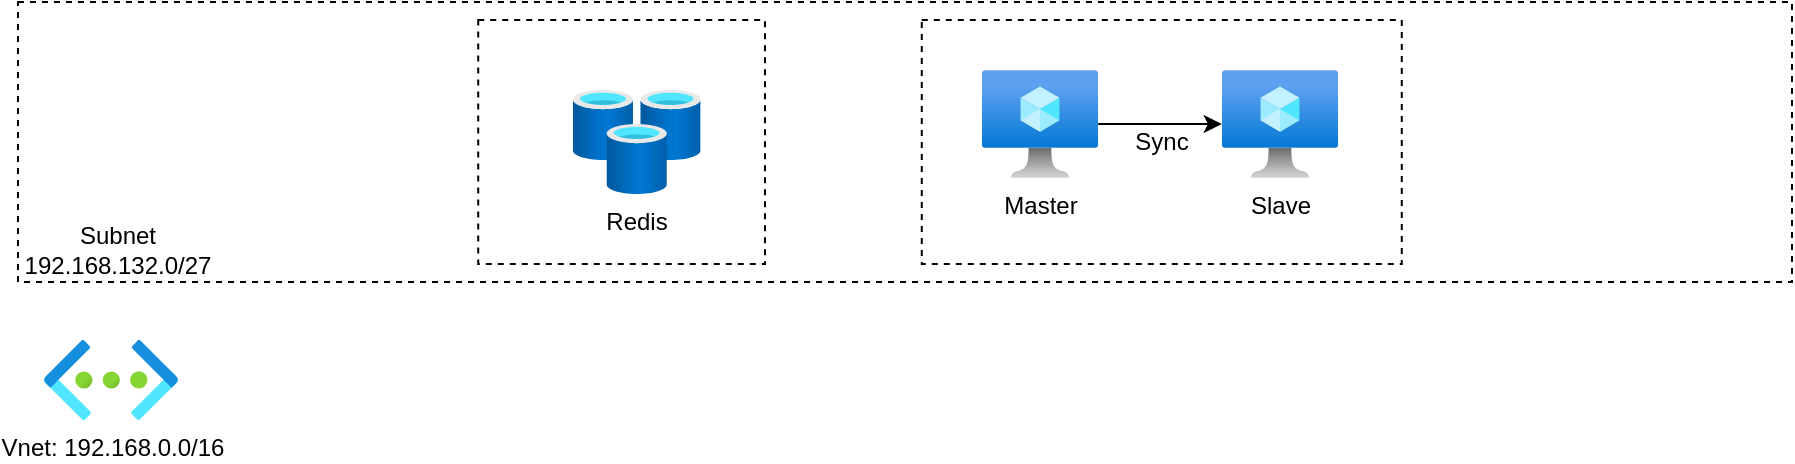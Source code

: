 <mxfile version="20.8.15" type="github">
  <diagram name="第 1 页" id="E0Y89fpYA1pzLDNYQE2T">
    <mxGraphModel dx="1434" dy="802" grid="1" gridSize="10" guides="1" tooltips="1" connect="1" arrows="1" fold="1" page="1" pageScale="1" pageWidth="1654" pageHeight="2336" math="0" shadow="0">
      <root>
        <mxCell id="0" />
        <mxCell id="1" parent="0" />
        <mxCell id="v3RKET7zcKDwwfgUAr_f-1" value="" style="whiteSpace=wrap;html=1;dashed=1;" vertex="1" parent="1">
          <mxGeometry x="270" y="390" width="887" height="140" as="geometry" />
        </mxCell>
        <mxCell id="v3RKET7zcKDwwfgUAr_f-2" value="Sync" style="whiteSpace=wrap;html=1;dashed=1;" vertex="1" parent="1">
          <mxGeometry x="721.89" y="399" width="240" height="122" as="geometry" />
        </mxCell>
        <mxCell id="v3RKET7zcKDwwfgUAr_f-3" value="" style="whiteSpace=wrap;html=1;dashed=1;" vertex="1" parent="1">
          <mxGeometry x="500.11" y="399" width="143.39" height="122" as="geometry" />
        </mxCell>
        <mxCell id="v3RKET7zcKDwwfgUAr_f-4" value="" style="edgeStyle=orthogonalEdgeStyle;rounded=0;orthogonalLoop=1;jettySize=auto;html=1;" edge="1" parent="1" source="v3RKET7zcKDwwfgUAr_f-5" target="v3RKET7zcKDwwfgUAr_f-7">
          <mxGeometry relative="1" as="geometry" />
        </mxCell>
        <mxCell id="v3RKET7zcKDwwfgUAr_f-5" value="Master" style="aspect=fixed;html=1;points=[];align=center;image;fontSize=12;image=img/lib/azure2/compute/Virtual_Machine.svg;" vertex="1" parent="1">
          <mxGeometry x="751.89" y="424" width="58.22" height="54" as="geometry" />
        </mxCell>
        <mxCell id="v3RKET7zcKDwwfgUAr_f-6" value="Redis" style="aspect=fixed;html=1;points=[];align=center;image;fontSize=12;image=img/lib/azure2/databases/Cache_Redis.svg;dashed=1;" vertex="1" parent="1">
          <mxGeometry x="547.36" y="434" width="64" height="52" as="geometry" />
        </mxCell>
        <mxCell id="v3RKET7zcKDwwfgUAr_f-7" value="Slave" style="aspect=fixed;html=1;points=[];align=center;image;fontSize=12;image=img/lib/azure2/compute/Virtual_Machine.svg;" vertex="1" parent="1">
          <mxGeometry x="871.89" y="424" width="58.22" height="54" as="geometry" />
        </mxCell>
        <mxCell id="v3RKET7zcKDwwfgUAr_f-8" value="Subnet 192.168.132.0/27" style="text;strokeColor=none;align=center;fillColor=none;html=1;verticalAlign=middle;whiteSpace=wrap;rounded=0;" vertex="1" parent="1">
          <mxGeometry x="290" y="499" width="60" height="30" as="geometry" />
        </mxCell>
        <mxCell id="v3RKET7zcKDwwfgUAr_f-9" value="Vnet: 192.168.0.0/16" style="aspect=fixed;html=1;points=[];align=center;image;fontSize=12;image=img/lib/azure2/networking/Virtual_Networks.svg;dashed=1;" vertex="1" parent="1">
          <mxGeometry x="283" y="559" width="67" height="40" as="geometry" />
        </mxCell>
      </root>
    </mxGraphModel>
  </diagram>
</mxfile>
